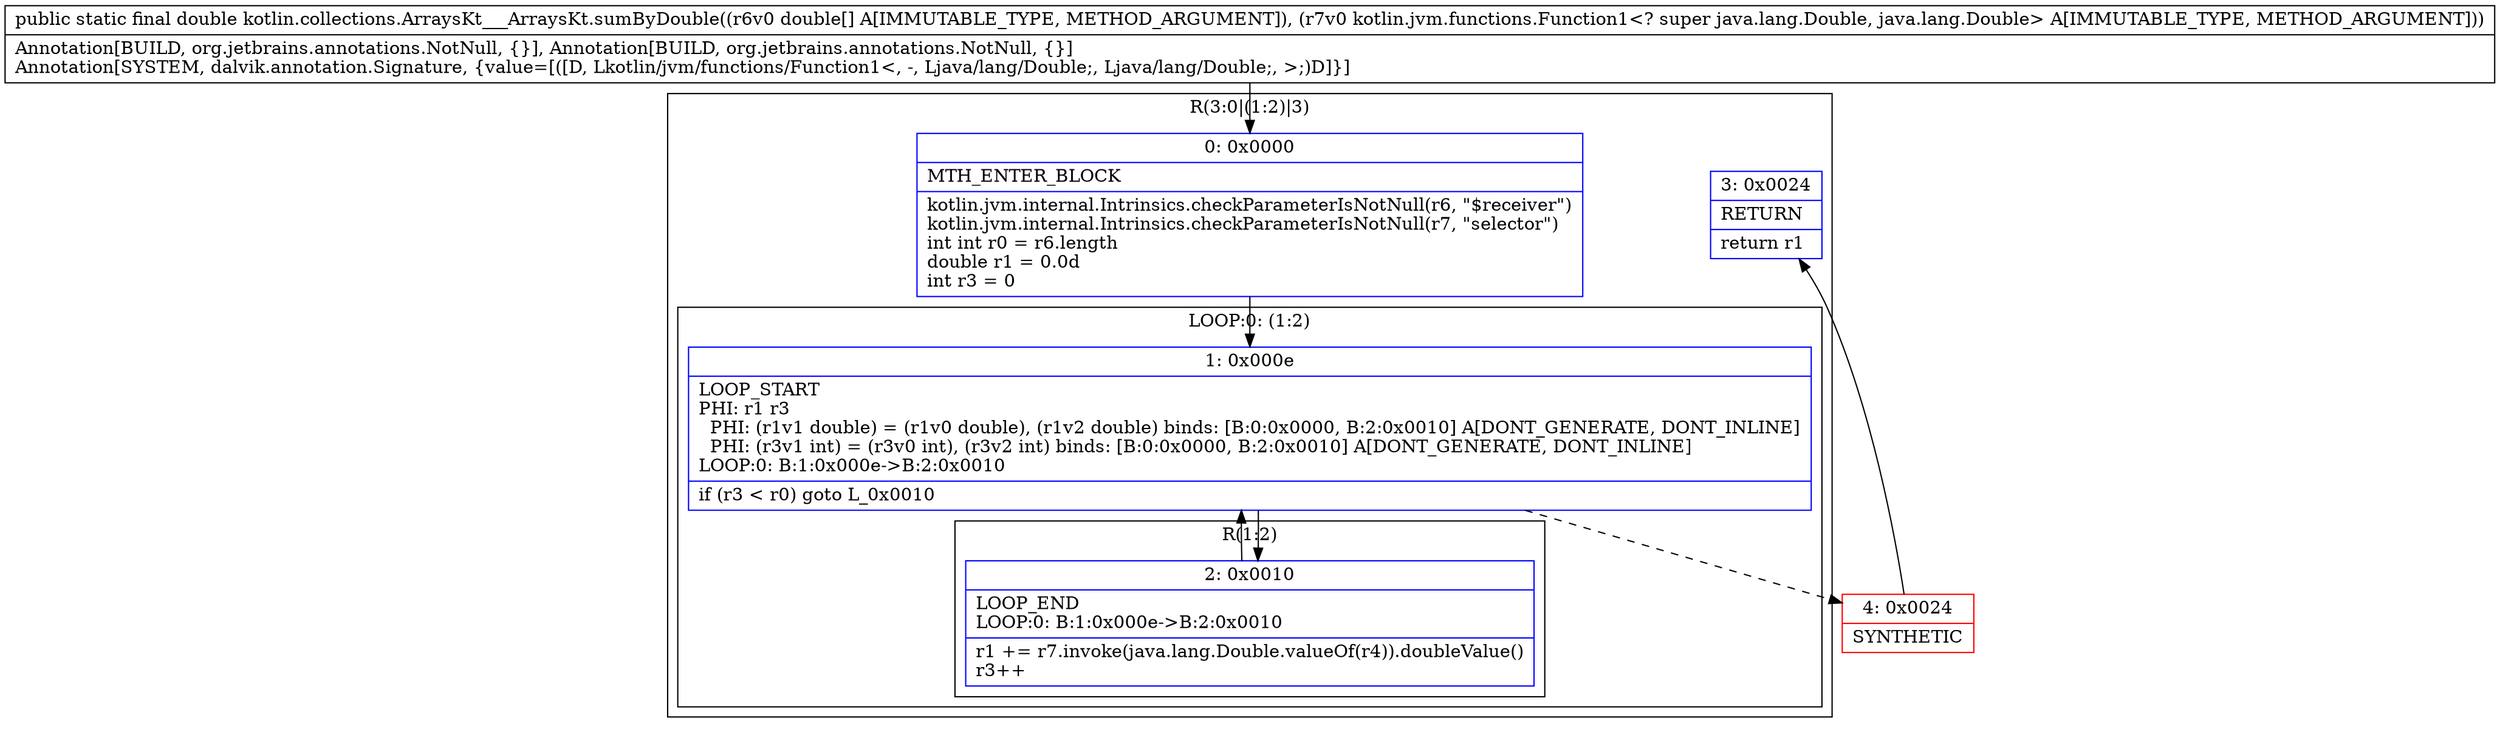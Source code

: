 digraph "CFG forkotlin.collections.ArraysKt___ArraysKt.sumByDouble([DLkotlin\/jvm\/functions\/Function1;)D" {
subgraph cluster_Region_931426186 {
label = "R(3:0|(1:2)|3)";
node [shape=record,color=blue];
Node_0 [shape=record,label="{0\:\ 0x0000|MTH_ENTER_BLOCK\l|kotlin.jvm.internal.Intrinsics.checkParameterIsNotNull(r6, \"$receiver\")\lkotlin.jvm.internal.Intrinsics.checkParameterIsNotNull(r7, \"selector\")\lint int r0 = r6.length\ldouble r1 = 0.0d\lint r3 = 0\l}"];
subgraph cluster_LoopRegion_52907166 {
label = "LOOP:0: (1:2)";
node [shape=record,color=blue];
Node_1 [shape=record,label="{1\:\ 0x000e|LOOP_START\lPHI: r1 r3 \l  PHI: (r1v1 double) = (r1v0 double), (r1v2 double) binds: [B:0:0x0000, B:2:0x0010] A[DONT_GENERATE, DONT_INLINE]\l  PHI: (r3v1 int) = (r3v0 int), (r3v2 int) binds: [B:0:0x0000, B:2:0x0010] A[DONT_GENERATE, DONT_INLINE]\lLOOP:0: B:1:0x000e\-\>B:2:0x0010\l|if (r3 \< r0) goto L_0x0010\l}"];
subgraph cluster_Region_1360342007 {
label = "R(1:2)";
node [shape=record,color=blue];
Node_2 [shape=record,label="{2\:\ 0x0010|LOOP_END\lLOOP:0: B:1:0x000e\-\>B:2:0x0010\l|r1 += r7.invoke(java.lang.Double.valueOf(r4)).doubleValue()\lr3++\l}"];
}
}
Node_3 [shape=record,label="{3\:\ 0x0024|RETURN\l|return r1\l}"];
}
Node_4 [shape=record,color=red,label="{4\:\ 0x0024|SYNTHETIC\l}"];
MethodNode[shape=record,label="{public static final double kotlin.collections.ArraysKt___ArraysKt.sumByDouble((r6v0 double[] A[IMMUTABLE_TYPE, METHOD_ARGUMENT]), (r7v0 kotlin.jvm.functions.Function1\<? super java.lang.Double, java.lang.Double\> A[IMMUTABLE_TYPE, METHOD_ARGUMENT]))  | Annotation[BUILD, org.jetbrains.annotations.NotNull, \{\}], Annotation[BUILD, org.jetbrains.annotations.NotNull, \{\}]\lAnnotation[SYSTEM, dalvik.annotation.Signature, \{value=[([D, Lkotlin\/jvm\/functions\/Function1\<, \-, Ljava\/lang\/Double;, Ljava\/lang\/Double;, \>;)D]\}]\l}"];
MethodNode -> Node_0;
Node_0 -> Node_1;
Node_1 -> Node_2;
Node_1 -> Node_4[style=dashed];
Node_2 -> Node_1;
Node_4 -> Node_3;
}


